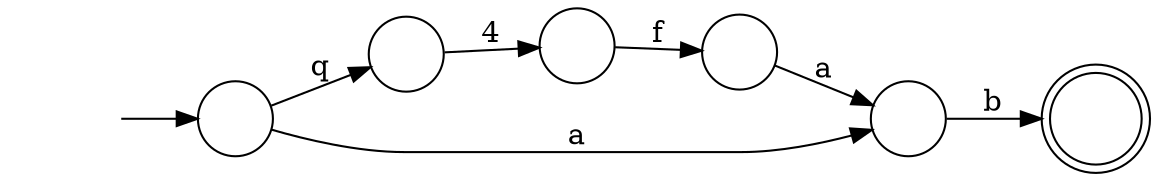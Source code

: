 digraph Automaton {
	graph [bb="0,0,528,71",
		dpi=96,
		rankdir=LR
	];
	node [label="\N"];
	0	 [height=0.5,
		label="",
		pos="188,50",
		shape=circle,
		width=0.5];
	2	 [height=0.5,
		label="",
		pos="267,53",
		shape=circle,
		width=0.5];
	0 -> 2	 [label=4,
		lp="227.5,58.5",
		pos="e,248.96,52.336 206.09,50.666 215.66,51.039 227.82,51.512 238.68,51.935"];
	4	 [height=0.5,
		label="",
		pos="344,49",
		shape=circle,
		width=0.5];
	2 -> 4	 [label=f,
		lp="305.5,58.5",
		pos="e,325.79,49.918 285.02,52.092 294.06,51.61 305.4,51.005 315.65,50.459"];
	1	 [height=0.5,
		label="",
		pos="423,22",
		shape=circle,
		width=0.5];
	3	 [height=0.61111,
		label="",
		pos="506,22",
		shape=doublecircle,
		width=0.61111];
	1 -> 3	 [label=b,
		lp="462.5,29.5",
		pos="e,483.81,22 441.18,22 450.61,22 462.6,22 473.64,22"];
	4 -> 1	 [label=a,
		lp="383.5,43.5",
		pos="e,405.69,27.718 361.33,43.274 371.44,39.73 384.64,35.102 396.14,31.068"];
	5	 [height=0.5,
		label="",
		pos="109,18",
		shape=circle,
		width=0.5];
	5 -> 0	 [label=q,
		lp="148.5,41.5",
		pos="e,171.07,43.378 125.95,24.63 136.28,28.921 149.94,34.6 161.73,39.496"];
	5 -> 1	 [label=a,
		lp="267,9.5",
		pos="e,406.09,15.34 126.32,12.583 141.77,7.9414 165.7,2 187,2 187,2 187,2 345,2 362.62,2 381.8,6.9659 396.61,11.949"];
	initial	 [height=0.5,
		label="",
		pos="27,18",
		shape=plaintext,
		width=0.75];
	initial -> 5	 [pos="e,90.826,18 54.195,18 62.654,18 72.051,18 80.595,18"];
}
